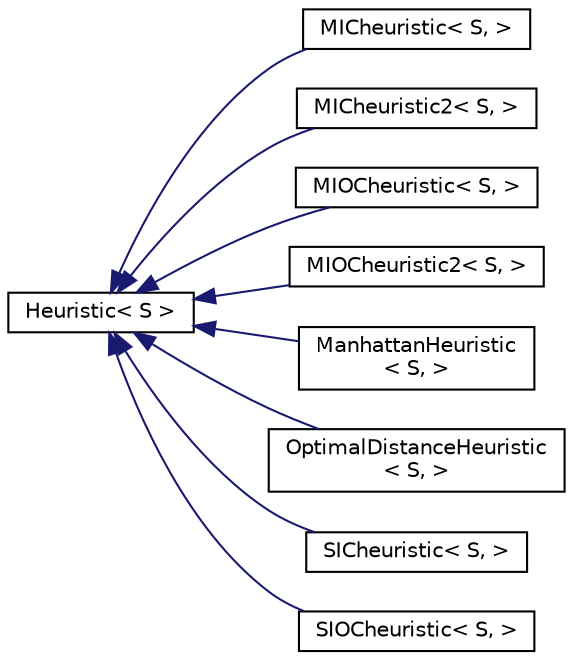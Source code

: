 digraph "Graphical Class Hierarchy"
{
 // INTERACTIVE_SVG=YES
 // LATEX_PDF_SIZE
  edge [fontname="Helvetica",fontsize="10",labelfontname="Helvetica",labelfontsize="10"];
  node [fontname="Helvetica",fontsize="10",shape=record];
  rankdir="LR";
  Node0 [label="Heuristic\< S \>",height=0.2,width=0.4,color="black", fillcolor="white", style="filled",URL="$classHeuristic.html",tooltip=" "];
  Node0 -> Node1 [dir="back",color="midnightblue",fontsize="10",style="solid",fontname="Helvetica"];
  Node1 [label="MICheuristic\< S, \>",height=0.2,width=0.4,color="black", fillcolor="white", style="filled",URL="$classMICheuristic.html",tooltip=" "];
  Node0 -> Node2 [dir="back",color="midnightblue",fontsize="10",style="solid",fontname="Helvetica"];
  Node2 [label="MICheuristic2\< S, \>",height=0.2,width=0.4,color="black", fillcolor="white", style="filled",URL="$classMICheuristic2.html",tooltip=" "];
  Node0 -> Node3 [dir="back",color="midnightblue",fontsize="10",style="solid",fontname="Helvetica"];
  Node3 [label="MIOCheuristic\< S, \>",height=0.2,width=0.4,color="black", fillcolor="white", style="filled",URL="$classMIOCheuristic.html",tooltip=" "];
  Node0 -> Node4 [dir="back",color="midnightblue",fontsize="10",style="solid",fontname="Helvetica"];
  Node4 [label="MIOCheuristic2\< S, \>",height=0.2,width=0.4,color="black", fillcolor="white", style="filled",URL="$classMIOCheuristic2.html",tooltip=" "];
  Node0 -> Node5 [dir="back",color="midnightblue",fontsize="10",style="solid",fontname="Helvetica"];
  Node5 [label="ManhattanHeuristic\l\< S, \>",height=0.2,width=0.4,color="black", fillcolor="white", style="filled",URL="$classManhattanHeuristic.html",tooltip=" "];
  Node0 -> Node6 [dir="back",color="midnightblue",fontsize="10",style="solid",fontname="Helvetica"];
  Node6 [label="OptimalDistanceHeuristic\l\< S, \>",height=0.2,width=0.4,color="black", fillcolor="white", style="filled",URL="$classOptimalDistanceHeuristic.html",tooltip=" "];
  Node0 -> Node7 [dir="back",color="midnightblue",fontsize="10",style="solid",fontname="Helvetica"];
  Node7 [label="SICheuristic\< S, \>",height=0.2,width=0.4,color="black", fillcolor="white", style="filled",URL="$classSICheuristic.html",tooltip=" "];
  Node0 -> Node8 [dir="back",color="midnightblue",fontsize="10",style="solid",fontname="Helvetica"];
  Node8 [label="SIOCheuristic\< S, \>",height=0.2,width=0.4,color="black", fillcolor="white", style="filled",URL="$classSIOCheuristic.html",tooltip=" "];
}
